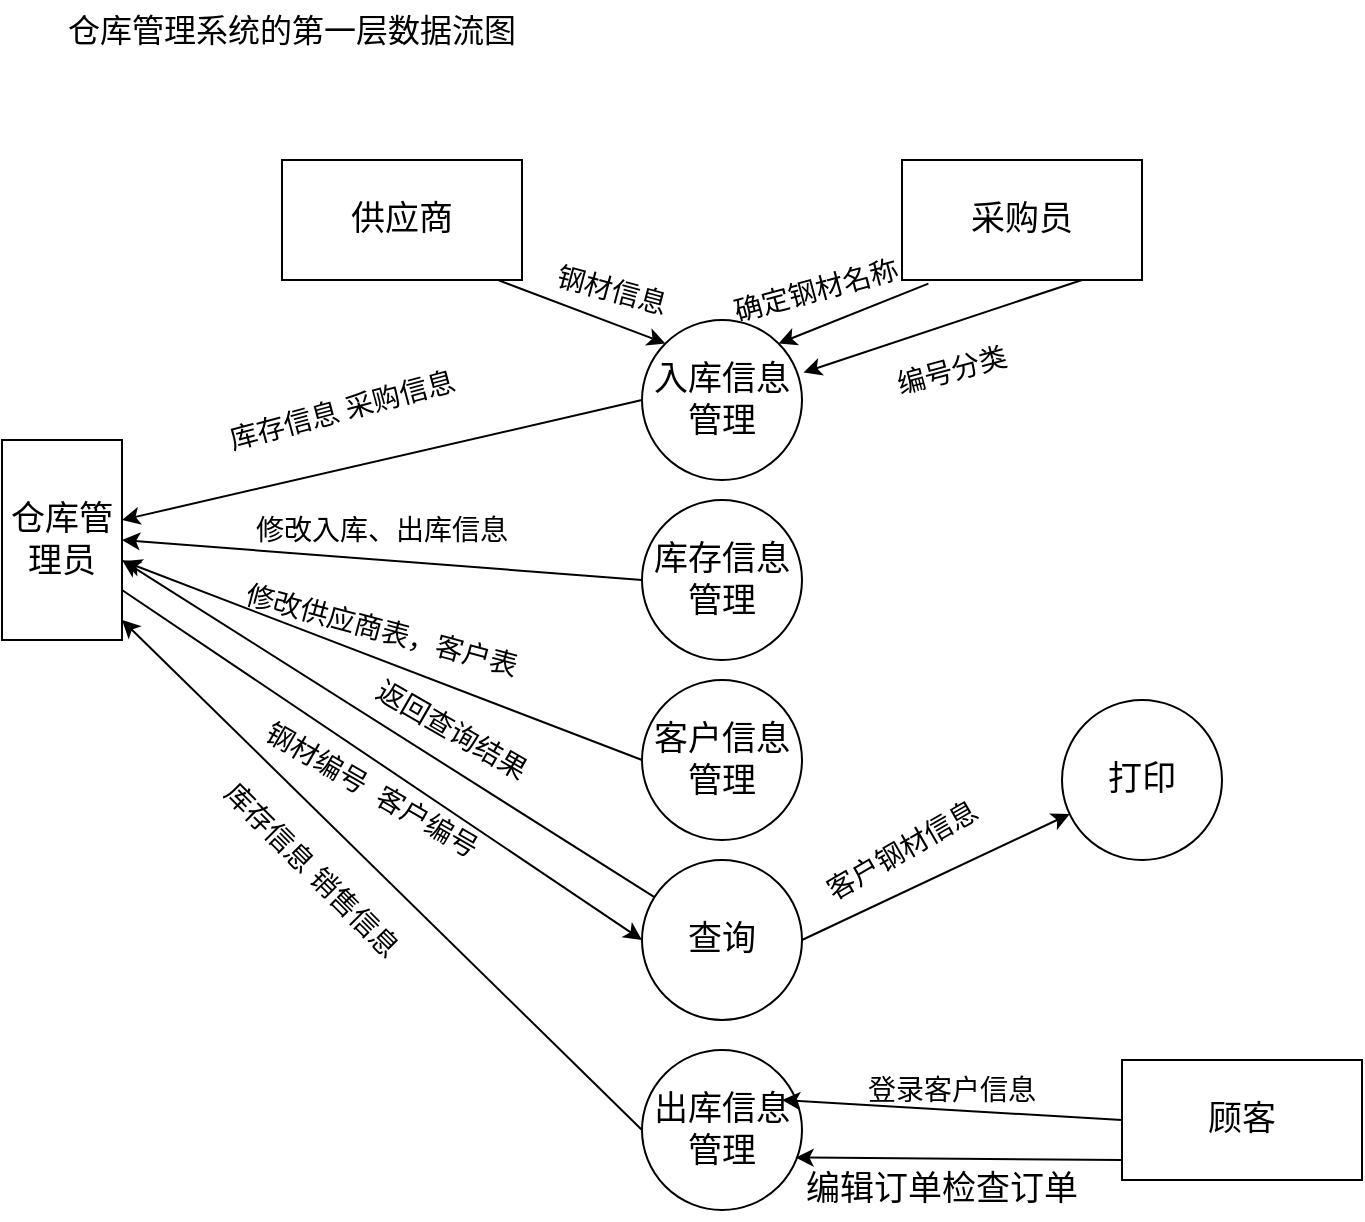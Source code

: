 <mxfile version="20.5.3" type="device"><diagram id="ygLaIpMdMgP1y0S7hZ-l" name="第 1 页"><mxGraphModel dx="1038" dy="547" grid="1" gridSize="10" guides="1" tooltips="1" connect="1" arrows="1" fold="1" page="1" pageScale="1" pageWidth="827" pageHeight="1169" math="0" shadow="0"><root><mxCell id="0"/><mxCell id="1" parent="0"/><mxCell id="aL7klWbbYvnqftwc0A8Y-1" value="&lt;font style=&quot;font-size: 17px;&quot;&gt;供应商&lt;/font&gt;" style="rounded=0;whiteSpace=wrap;html=1;" vertex="1" parent="1"><mxGeometry x="170" y="100" width="120" height="60" as="geometry"/></mxCell><mxCell id="aL7klWbbYvnqftwc0A8Y-2" value="采购员" style="rounded=0;whiteSpace=wrap;html=1;fontSize=17;" vertex="1" parent="1"><mxGeometry x="480" y="100" width="120" height="60" as="geometry"/></mxCell><mxCell id="aL7klWbbYvnqftwc0A8Y-3" value="仓库管理员" style="rounded=0;whiteSpace=wrap;html=1;fontSize=17;rotation=0;" vertex="1" parent="1"><mxGeometry x="30" y="240" width="60" height="100" as="geometry"/></mxCell><mxCell id="aL7klWbbYvnqftwc0A8Y-4" value="入库信息管理" style="ellipse;whiteSpace=wrap;html=1;aspect=fixed;fontSize=17;" vertex="1" parent="1"><mxGeometry x="350" y="180" width="80" height="80" as="geometry"/></mxCell><mxCell id="aL7klWbbYvnqftwc0A8Y-5" value="库存信息管理" style="ellipse;whiteSpace=wrap;html=1;aspect=fixed;fontSize=17;" vertex="1" parent="1"><mxGeometry x="350" y="270" width="80" height="80" as="geometry"/></mxCell><mxCell id="aL7klWbbYvnqftwc0A8Y-6" value="客户信息管理" style="ellipse;whiteSpace=wrap;html=1;aspect=fixed;fontSize=17;" vertex="1" parent="1"><mxGeometry x="350" y="360" width="80" height="80" as="geometry"/></mxCell><mxCell id="aL7klWbbYvnqftwc0A8Y-7" value="查询" style="ellipse;whiteSpace=wrap;html=1;aspect=fixed;fontSize=17;" vertex="1" parent="1"><mxGeometry x="350" y="450" width="80" height="80" as="geometry"/></mxCell><mxCell id="aL7klWbbYvnqftwc0A8Y-8" value="出库信息管理" style="ellipse;whiteSpace=wrap;html=1;aspect=fixed;fontSize=17;" vertex="1" parent="1"><mxGeometry x="350" y="545" width="80" height="80" as="geometry"/></mxCell><mxCell id="aL7klWbbYvnqftwc0A8Y-30" value="" style="endArrow=classic;html=1;rounded=0;fontSize=17;exitX=1;exitY=0.5;exitDx=0;exitDy=0;" edge="1" parent="1" source="aL7klWbbYvnqftwc0A8Y-7" target="aL7klWbbYvnqftwc0A8Y-31"><mxGeometry width="50" height="50" relative="1" as="geometry"><mxPoint x="390" y="390" as="sourcePoint"/><mxPoint x="580" y="420" as="targetPoint"/></mxGeometry></mxCell><mxCell id="aL7klWbbYvnqftwc0A8Y-31" value="打印" style="ellipse;whiteSpace=wrap;html=1;aspect=fixed;fontSize=17;" vertex="1" parent="1"><mxGeometry x="560" y="370" width="80" height="80" as="geometry"/></mxCell><mxCell id="aL7klWbbYvnqftwc0A8Y-33" value="" style="endArrow=classic;html=1;rounded=0;fontSize=17;entryX=0.96;entryY=0.672;entryDx=0;entryDy=0;entryPerimeter=0;" edge="1" parent="1" target="aL7klWbbYvnqftwc0A8Y-8"><mxGeometry width="50" height="50" relative="1" as="geometry"><mxPoint x="590" y="600" as="sourcePoint"/><mxPoint x="440" y="340" as="targetPoint"/></mxGeometry></mxCell><mxCell id="aL7klWbbYvnqftwc0A8Y-35" value="顾客" style="rounded=0;whiteSpace=wrap;html=1;fontSize=17;" vertex="1" parent="1"><mxGeometry x="590" y="550" width="120" height="60" as="geometry"/></mxCell><mxCell id="aL7klWbbYvnqftwc0A8Y-36" value="编辑订单检查订单" style="text;html=1;strokeColor=none;fillColor=none;align=center;verticalAlign=middle;whiteSpace=wrap;rounded=0;fontSize=17;" vertex="1" parent="1"><mxGeometry x="425" y="600" width="150" height="30" as="geometry"/></mxCell><mxCell id="aL7klWbbYvnqftwc0A8Y-38" value="" style="endArrow=classic;html=1;rounded=0;fontSize=17;exitX=0;exitY=0.5;exitDx=0;exitDy=0;" edge="1" parent="1" source="aL7klWbbYvnqftwc0A8Y-4"><mxGeometry width="50" height="50" relative="1" as="geometry"><mxPoint x="340" y="240" as="sourcePoint"/><mxPoint x="90" y="280" as="targetPoint"/></mxGeometry></mxCell><mxCell id="aL7klWbbYvnqftwc0A8Y-39" value="&lt;font style=&quot;font-size: 14px;&quot;&gt;库存信息 采购信息&lt;/font&gt;" style="text;html=1;strokeColor=none;fillColor=none;align=center;verticalAlign=middle;whiteSpace=wrap;rounded=0;fontSize=17;rotation=-15;" vertex="1" parent="1"><mxGeometry x="120" y="210" width="160" height="30" as="geometry"/></mxCell><mxCell id="aL7klWbbYvnqftwc0A8Y-42" value="" style="endArrow=classic;html=1;rounded=0;fontSize=17;exitX=0;exitY=0.5;exitDx=0;exitDy=0;" edge="1" parent="1" source="aL7klWbbYvnqftwc0A8Y-5"><mxGeometry width="50" height="50" relative="1" as="geometry"><mxPoint x="390" y="380" as="sourcePoint"/><mxPoint x="90" y="290" as="targetPoint"/></mxGeometry></mxCell><mxCell id="aL7klWbbYvnqftwc0A8Y-43" value="" style="endArrow=classic;html=1;rounded=0;fontSize=17;entryX=1.013;entryY=0.606;entryDx=0;entryDy=0;exitX=0;exitY=0.5;exitDx=0;exitDy=0;entryPerimeter=0;" edge="1" parent="1" source="aL7klWbbYvnqftwc0A8Y-6" target="aL7klWbbYvnqftwc0A8Y-3"><mxGeometry width="50" height="50" relative="1" as="geometry"><mxPoint x="390" y="380" as="sourcePoint"/><mxPoint x="440" y="330" as="targetPoint"/></mxGeometry></mxCell><mxCell id="aL7klWbbYvnqftwc0A8Y-45" value="" style="endArrow=classic;html=1;rounded=0;fontSize=17;entryX=0;entryY=0.5;entryDx=0;entryDy=0;exitX=1;exitY=0.75;exitDx=0;exitDy=0;" edge="1" parent="1" source="aL7klWbbYvnqftwc0A8Y-3" target="aL7klWbbYvnqftwc0A8Y-7"><mxGeometry width="50" height="50" relative="1" as="geometry"><mxPoint x="390" y="380" as="sourcePoint"/><mxPoint x="440" y="330" as="targetPoint"/></mxGeometry></mxCell><mxCell id="aL7klWbbYvnqftwc0A8Y-46" value="" style="endArrow=classic;html=1;rounded=0;fontSize=17;entryX=1;entryY=0.9;entryDx=0;entryDy=0;entryPerimeter=0;exitX=0;exitY=0.5;exitDx=0;exitDy=0;" edge="1" parent="1" source="aL7klWbbYvnqftwc0A8Y-8" target="aL7klWbbYvnqftwc0A8Y-3"><mxGeometry width="50" height="50" relative="1" as="geometry"><mxPoint x="390" y="380" as="sourcePoint"/><mxPoint x="440" y="330" as="targetPoint"/></mxGeometry></mxCell><mxCell id="aL7klWbbYvnqftwc0A8Y-47" value="" style="endArrow=classic;html=1;rounded=0;fontSize=17;entryX=1.01;entryY=0.328;entryDx=0;entryDy=0;entryPerimeter=0;exitX=0.75;exitY=1;exitDx=0;exitDy=0;" edge="1" parent="1" source="aL7klWbbYvnqftwc0A8Y-2" target="aL7klWbbYvnqftwc0A8Y-4"><mxGeometry width="50" height="50" relative="1" as="geometry"><mxPoint x="390" y="380" as="sourcePoint"/><mxPoint x="440" y="330" as="targetPoint"/></mxGeometry></mxCell><mxCell id="aL7klWbbYvnqftwc0A8Y-48" value="" style="endArrow=classic;html=1;rounded=0;fontSize=17;entryX=1;entryY=0;entryDx=0;entryDy=0;exitX=0.11;exitY=1.03;exitDx=0;exitDy=0;exitPerimeter=0;" edge="1" parent="1" source="aL7klWbbYvnqftwc0A8Y-2" target="aL7klWbbYvnqftwc0A8Y-4"><mxGeometry width="50" height="50" relative="1" as="geometry"><mxPoint x="390" y="380" as="sourcePoint"/><mxPoint x="440" y="330" as="targetPoint"/></mxGeometry></mxCell><mxCell id="aL7klWbbYvnqftwc0A8Y-49" value="&lt;font style=&quot;font-size: 14px;&quot;&gt;编号分类&lt;/font&gt;" style="text;html=1;strokeColor=none;fillColor=none;align=center;verticalAlign=middle;whiteSpace=wrap;rounded=0;fontSize=17;rotation=-15;" vertex="1" parent="1"><mxGeometry x="470" y="190" width="70" height="30" as="geometry"/></mxCell><mxCell id="aL7klWbbYvnqftwc0A8Y-50" value="&lt;font style=&quot;font-size: 14px;&quot;&gt;确定钢材名称&lt;/font&gt;" style="text;html=1;strokeColor=none;fillColor=none;align=center;verticalAlign=middle;whiteSpace=wrap;rounded=0;fontSize=17;rotation=-15;" vertex="1" parent="1"><mxGeometry x="390" y="150" width="94" height="30" as="geometry"/></mxCell><mxCell id="aL7klWbbYvnqftwc0A8Y-51" value="修改入库、出库信息" style="text;html=1;strokeColor=none;fillColor=none;align=center;verticalAlign=middle;whiteSpace=wrap;rounded=0;fontSize=14;" vertex="1" parent="1"><mxGeometry x="150" y="270" width="140" height="30" as="geometry"/></mxCell><mxCell id="aL7klWbbYvnqftwc0A8Y-52" value="修改供应商表，客户表" style="text;html=1;strokeColor=none;fillColor=none;align=center;verticalAlign=middle;whiteSpace=wrap;rounded=0;fontSize=14;rotation=15;" vertex="1" parent="1"><mxGeometry x="140" y="320" width="160" height="30" as="geometry"/></mxCell><mxCell id="aL7klWbbYvnqftwc0A8Y-54" value="返回查询结果" style="text;html=1;strokeColor=none;fillColor=none;align=center;verticalAlign=middle;whiteSpace=wrap;rounded=0;fontSize=14;rotation=30;" vertex="1" parent="1"><mxGeometry x="210" y="370" width="90" height="30" as="geometry"/></mxCell><mxCell id="aL7klWbbYvnqftwc0A8Y-55" value="" style="endArrow=classic;html=1;rounded=0;fontSize=14;" edge="1" parent="1" source="aL7klWbbYvnqftwc0A8Y-7"><mxGeometry width="50" height="50" relative="1" as="geometry"><mxPoint x="390" y="310" as="sourcePoint"/><mxPoint x="90" y="300" as="targetPoint"/></mxGeometry></mxCell><mxCell id="aL7klWbbYvnqftwc0A8Y-58" value="钢材编号&amp;nbsp; 客户编号" style="text;html=1;strokeColor=none;fillColor=none;align=center;verticalAlign=middle;whiteSpace=wrap;rounded=0;fontSize=14;rotation=30;" vertex="1" parent="1"><mxGeometry x="130" y="400" width="170" height="30" as="geometry"/></mxCell><mxCell id="aL7klWbbYvnqftwc0A8Y-60" value="库存信息 销售信息" style="text;html=1;strokeColor=none;fillColor=none;align=center;verticalAlign=middle;whiteSpace=wrap;rounded=0;fontSize=14;rotation=45;" vertex="1" parent="1"><mxGeometry x="110" y="440" width="150" height="30" as="geometry"/></mxCell><mxCell id="aL7klWbbYvnqftwc0A8Y-61" value="客户钢材信息" style="text;html=1;strokeColor=none;fillColor=none;align=center;verticalAlign=middle;whiteSpace=wrap;rounded=0;fontSize=14;rotation=-30;" vertex="1" parent="1"><mxGeometry x="430" y="430" width="100" height="30" as="geometry"/></mxCell><mxCell id="aL7klWbbYvnqftwc0A8Y-62" value="" style="endArrow=classic;html=1;rounded=0;fontSize=14;exitX=0.903;exitY=1.003;exitDx=0;exitDy=0;exitPerimeter=0;entryX=0;entryY=0;entryDx=0;entryDy=0;" edge="1" parent="1" source="aL7klWbbYvnqftwc0A8Y-1" target="aL7klWbbYvnqftwc0A8Y-4"><mxGeometry width="50" height="50" relative="1" as="geometry"><mxPoint x="390" y="350" as="sourcePoint"/><mxPoint x="440" y="300" as="targetPoint"/></mxGeometry></mxCell><mxCell id="aL7klWbbYvnqftwc0A8Y-63" value="钢材信息" style="text;html=1;strokeColor=none;fillColor=none;align=center;verticalAlign=middle;whiteSpace=wrap;rounded=0;fontSize=14;rotation=15;" vertex="1" parent="1"><mxGeometry x="290" y="150" width="90" height="30" as="geometry"/></mxCell><mxCell id="aL7klWbbYvnqftwc0A8Y-64" value="" style="endArrow=classic;html=1;rounded=0;fontSize=14;exitX=0;exitY=0.5;exitDx=0;exitDy=0;" edge="1" parent="1" source="aL7klWbbYvnqftwc0A8Y-35"><mxGeometry width="50" height="50" relative="1" as="geometry"><mxPoint x="390" y="410" as="sourcePoint"/><mxPoint x="420" y="570" as="targetPoint"/></mxGeometry></mxCell><mxCell id="aL7klWbbYvnqftwc0A8Y-65" value="登录客户信息" style="text;html=1;strokeColor=none;fillColor=none;align=center;verticalAlign=middle;whiteSpace=wrap;rounded=0;fontSize=14;" vertex="1" parent="1"><mxGeometry x="445" y="550" width="120" height="30" as="geometry"/></mxCell><mxCell id="aL7klWbbYvnqftwc0A8Y-66" value="&lt;font style=&quot;font-size: 16px;&quot;&gt;仓库管理系统的第一层数据流图&lt;/font&gt;" style="text;html=1;strokeColor=none;fillColor=none;align=center;verticalAlign=middle;whiteSpace=wrap;rounded=0;fontSize=14;" vertex="1" parent="1"><mxGeometry x="60" y="20" width="230" height="30" as="geometry"/></mxCell></root></mxGraphModel></diagram></mxfile>